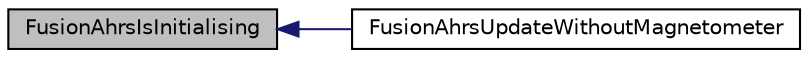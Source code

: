 digraph "FusionAhrsIsInitialising"
{
  edge [fontname="Helvetica",fontsize="10",labelfontname="Helvetica",labelfontsize="10"];
  node [fontname="Helvetica",fontsize="10",shape=record];
  rankdir="LR";
  Node1 [label="FusionAhrsIsInitialising",height=0.2,width=0.4,color="black", fillcolor="grey75", style="filled", fontcolor="black"];
  Node1 -> Node2 [dir="back",color="midnightblue",fontsize="10",style="solid",fontname="Helvetica"];
  Node2 [label="FusionAhrsUpdateWithoutMagnetometer",height=0.2,width=0.4,color="black", fillcolor="white", style="filled",URL="$_fusion_ahrs_8h.html#a1e942d9b2fe7dacb487e13c698b71ee4",tooltip="Updates the AHRS algorithm. This function should be called for each new gyroscope measurement..."];
}
